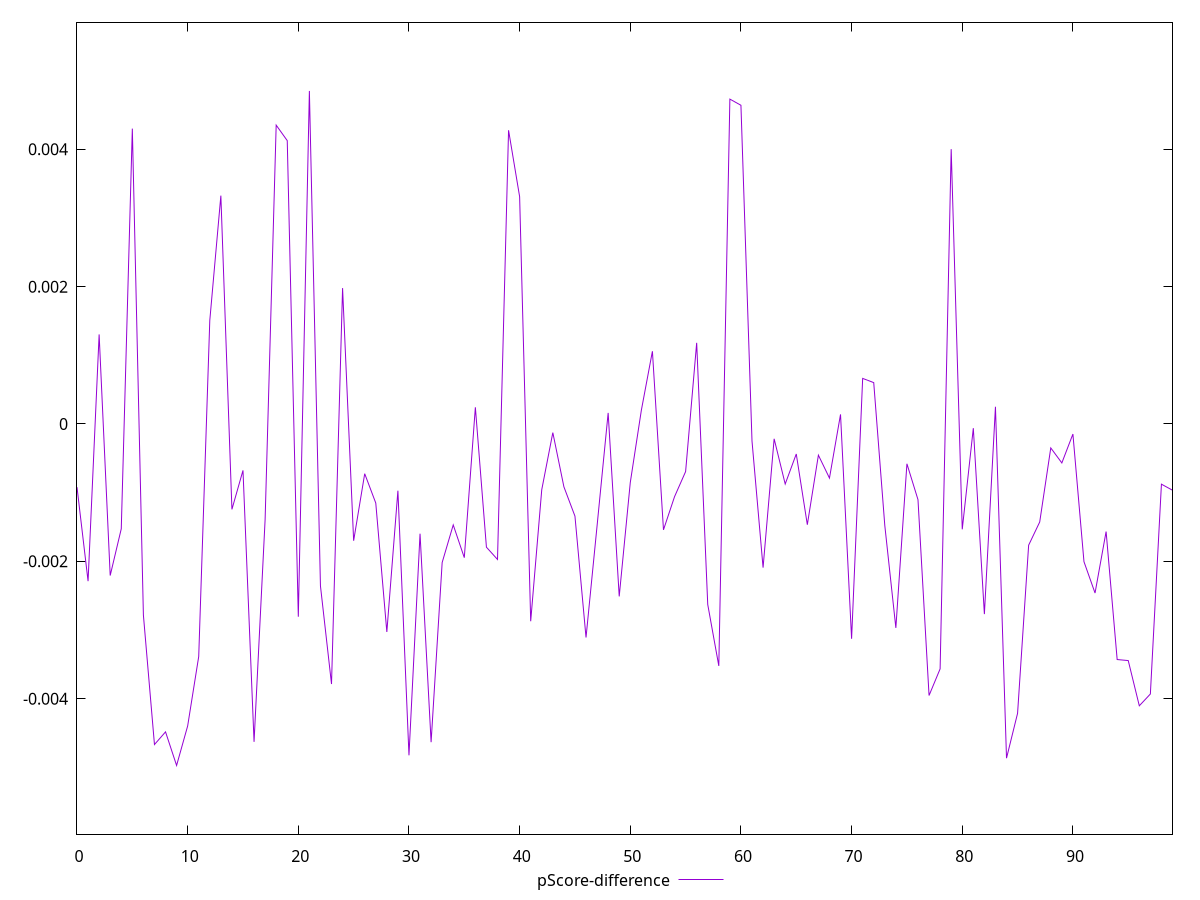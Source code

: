 reset

$pScoreDifference <<EOF
0 -0.0009202486005667615
1 -0.0022884410993320725
2 0.0013040670774087382
3 -0.002206663950250015
4 -0.0015263006509323718
5 0.004302013179390468
6 -0.002782306313906774
7 -0.004668036603112963
8 -0.004483480954899671
9 -0.004972698027112615
10 -0.004397418673727699
11 -0.003385611479023526
12 0.0015071196719540214
13 0.003325320579673635
14 -0.0012433794589075398
15 -0.0006757816754694723
16 -0.004628958304862901
17 -0.0013911774968336232
18 0.004352184709662893
19 0.004126513782601732
20 -0.002806903037936098
21 0.004849854594439623
22 -0.002357532420945857
23 -0.0037868046744660433
24 0.001978854901392796
25 -0.0017000525661580446
26 -0.0007237443854958558
27 -0.0011511550162173478
28 -0.0030287200390141933
29 -0.0009710891847456715
30 -0.0048250412716878965
31 -0.0015972362362152437
32 -0.004633458439893573
33 -0.0020171229533703927
34 -0.0014696989749178047
35 -0.0019465542499850497
36 0.0002434018268660243
37 -0.0017943077720699308
38 -0.0019724016387407117
39 0.004277830652985232
40 0.003310083035097028
41 -0.0028725394902605894
42 -0.0009565201192992812
43 -0.00012546179029263027
44 -0.0009143538054639799
45 -0.0013418007143132515
46 -0.0031090557030510613
47 -0.001480692625106056
48 0.00016111301886476137
49 -0.0025106863938979818
50 -0.0008518172881535058
51 0.00019968377028636852
52 0.0010593561606146717
53 -0.0015413106168959134
54 -0.0010583613303110917
55 -0.000692924973660608
56 0.001182229997062384
57 -0.0026285382730072693
58 -0.0035229109480744702
59 0.004730978018508553
60 0.0046412369136786535
61 -0.0002478287651552502
62 -0.0020916573110746073
63 -0.00021577718304024995
64 -0.0008741215272027592
65 -0.0004367940185230623
66 -0.0014664889133524095
67 -0.0004539952320639362
68 -0.0007875685627979079
69 0.00013972656200730849
70 -0.0031279694965583305
71 0.0006639757961286186
72 0.0006023520276026983
73 -0.0014772086637150073
74 -0.0029691227603098336
75 -0.0005794684423997831
76 -0.0011020905387303659
77 -0.003953873002649849
78 -0.0035661303355169205
79 0.004002552596027623
80 -0.0015338777445008944
81 -0.00006080588286402899
82 -0.002768756612254647
83 0.0002508018208195739
84 -0.004866602507444112
85 -0.004213222300673641
86 -0.0017649614700080696
87 -0.0014270539222515366
88 -0.0003485613093639761
89 -0.0005671133771628922
90 -0.0001465064277578476
91 -0.002005317468618012
92 -0.0024616697503251628
93 -0.0015665290308332358
94 -0.003430222121218046
95 -0.003445193235123073
96 -0.004103695028999627
97 -0.003931980106287286
98 -0.0008763293737252542
99 -0.0009644743782820375
EOF

set key outside below
set xrange [0:99]
set yrange [-0.005972698027112615:0.005849854594439623]
set trange [-0.005972698027112615:0.005849854594439623]
set terminal svg size 640, 500 enhanced background rgb 'white'
set output "report_00026_2021-02-22T21:38:55.199Z/interactive/samples/pages/pScore-difference/values.svg"

plot $pScoreDifference title "pScore-difference" with line

reset
